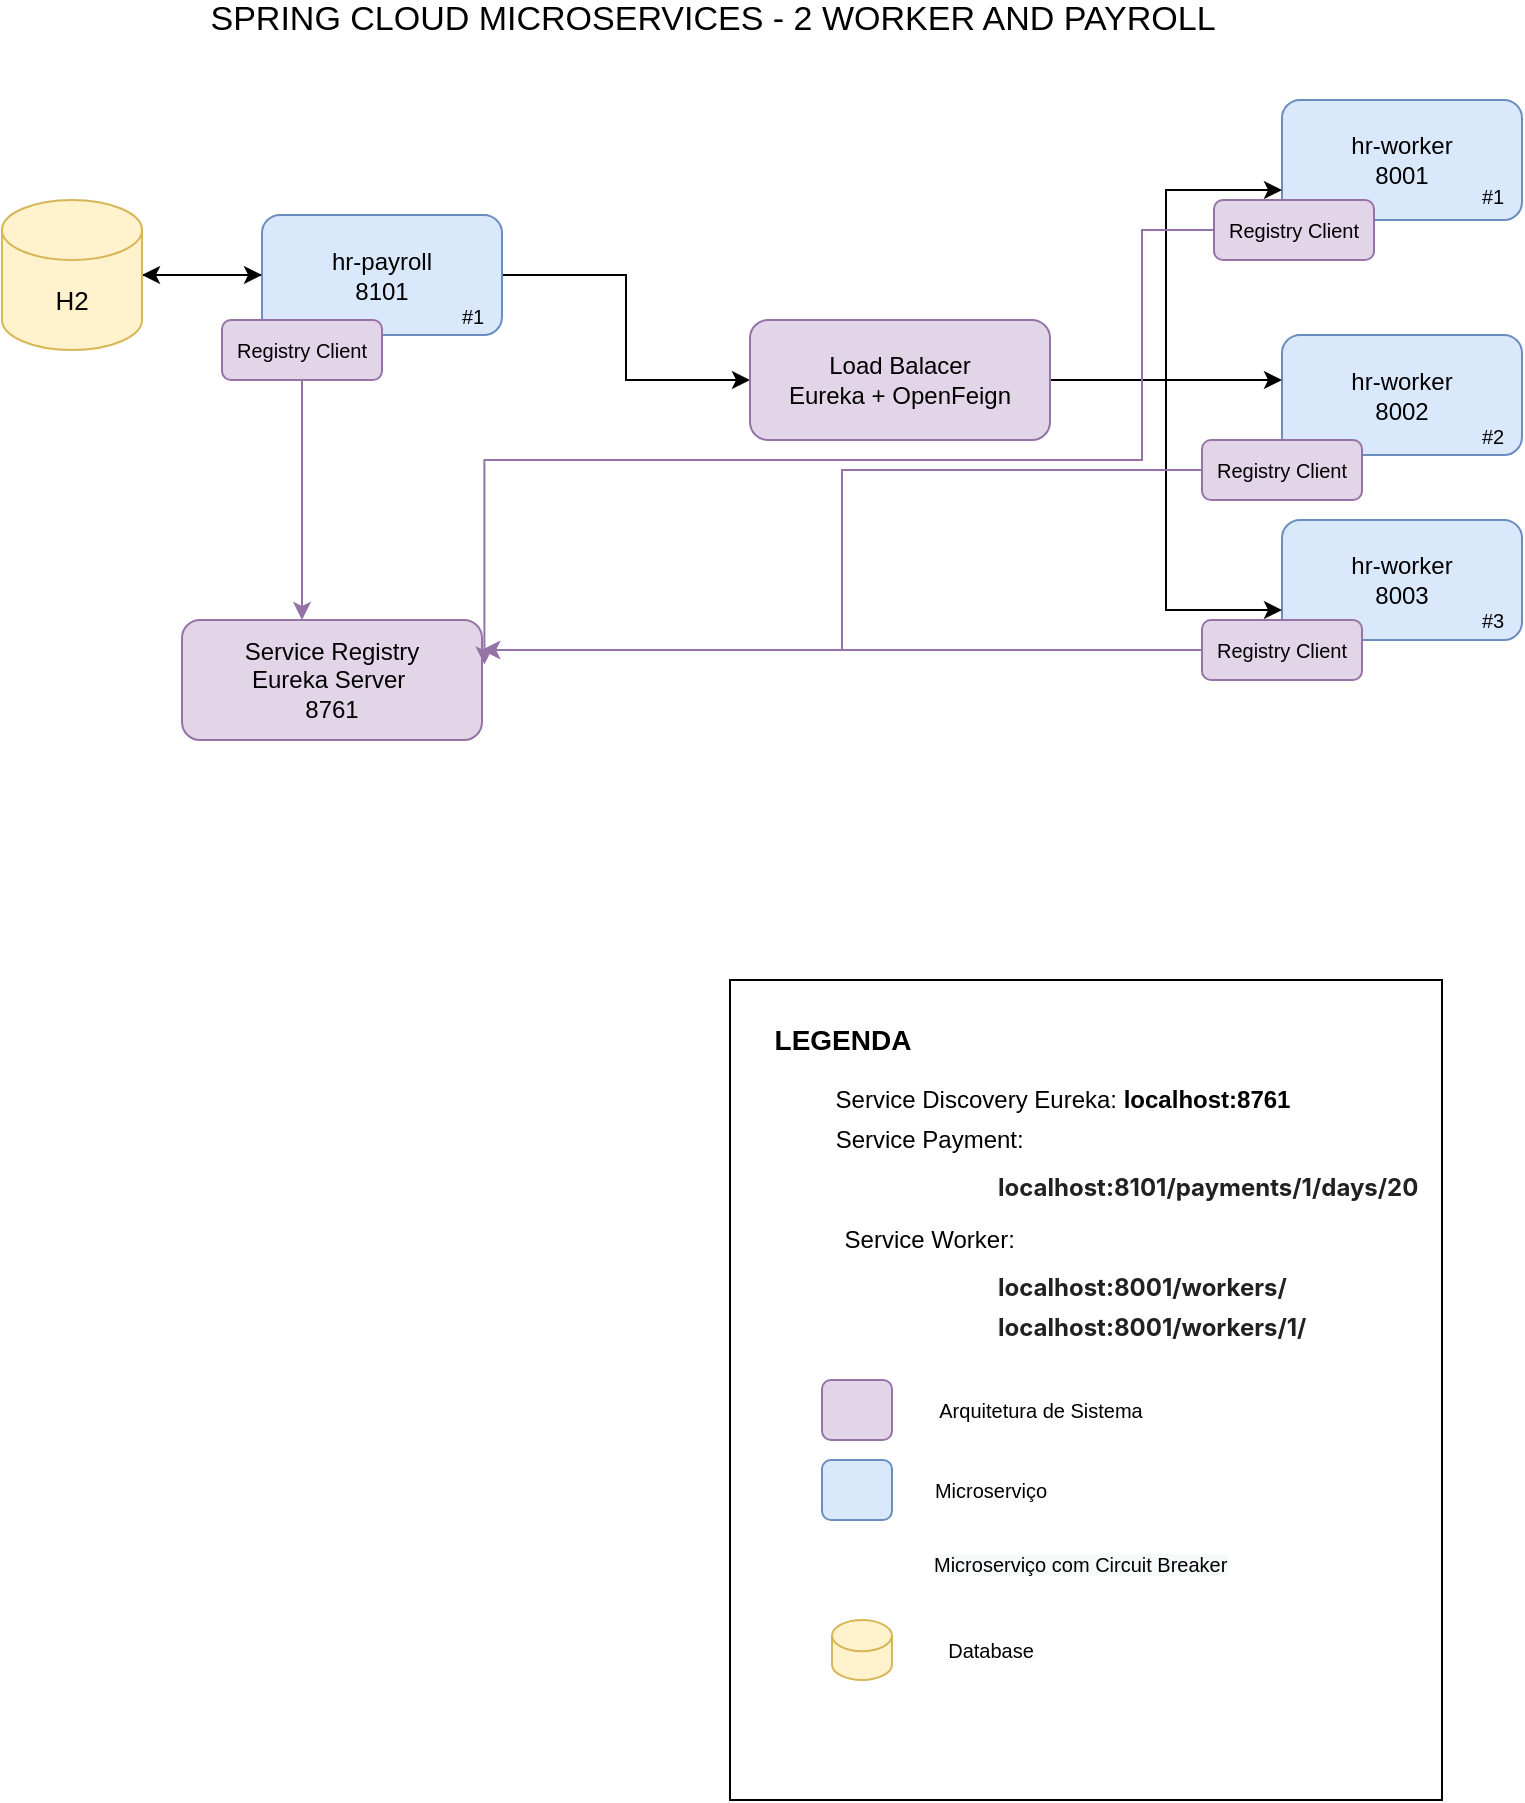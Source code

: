 <mxfile version="16.5.3" type="device"><diagram id="1bEMvcAfJl2qX9IE1g67" name="Page-1"><mxGraphModel dx="1038" dy="617" grid="1" gridSize="10" guides="1" tooltips="1" connect="1" arrows="1" fold="1" page="1" pageScale="1" pageWidth="827" pageHeight="1169" math="0" shadow="0"><root><mxCell id="0"/><mxCell id="1" parent="0"/><mxCell id="9oAoAfkJ_y66X4qHa8gD-11" value="" style="rounded=0;whiteSpace=wrap;html=1;" vertex="1" parent="1"><mxGeometry x="404" y="530" width="356" height="410" as="geometry"/></mxCell><mxCell id="zrGTvVkGDup4hxQ8Pklv-1" value="hr-worker&lt;br&gt;8001" style="rounded=1;whiteSpace=wrap;html=1;fillColor=#dae8fc;strokeColor=#6c8ebf;" parent="1" vertex="1"><mxGeometry x="680" y="90" width="120" height="60" as="geometry"/></mxCell><mxCell id="9oAoAfkJ_y66X4qHa8gD-27" style="edgeStyle=orthogonalEdgeStyle;rounded=0;orthogonalLoop=1;jettySize=auto;html=1;fontSize=13;" edge="1" parent="1" source="zrGTvVkGDup4hxQ8Pklv-2"><mxGeometry relative="1" as="geometry"><mxPoint x="110" y="177.5" as="targetPoint"/></mxGeometry></mxCell><mxCell id="9oAoAfkJ_y66X4qHa8gD-29" style="edgeStyle=orthogonalEdgeStyle;rounded=0;orthogonalLoop=1;jettySize=auto;html=1;fontSize=13;" edge="1" parent="1" source="zrGTvVkGDup4hxQ8Pklv-2" target="9oAoAfkJ_y66X4qHa8gD-28"><mxGeometry relative="1" as="geometry"/></mxCell><mxCell id="zrGTvVkGDup4hxQ8Pklv-2" value="hr-payroll&lt;br&gt;8101" style="rounded=1;whiteSpace=wrap;html=1;fillColor=#dae8fc;strokeColor=#6c8ebf;" parent="1" vertex="1"><mxGeometry x="170" y="147.5" width="120" height="60" as="geometry"/></mxCell><mxCell id="zrGTvVkGDup4hxQ8Pklv-5" value="&lt;font style=&quot;font-size: 17px&quot;&gt;SPRING CLOUD MICROSERVICES - 2 WORKER AND PAYROLL&lt;/font&gt;" style="text;html=1;align=center;verticalAlign=middle;resizable=0;points=[];autosize=1;strokeColor=none;fillColor=none;" parent="1" vertex="1"><mxGeometry x="135" y="40" width="520" height="20" as="geometry"/></mxCell><mxCell id="9oAoAfkJ_y66X4qHa8gD-1" value="Service Registry&lt;br&gt;Eureka Server&amp;nbsp;&lt;br&gt;8761" style="rounded=1;whiteSpace=wrap;html=1;fillColor=#e1d5e7;strokeColor=#9673a6;" vertex="1" parent="1"><mxGeometry x="130" y="350" width="150" height="60" as="geometry"/></mxCell><mxCell id="9oAoAfkJ_y66X4qHa8gD-4" value="Service Discovery Eureka: &lt;b&gt;localhost:8761&lt;/b&gt;" style="text;html=1;align=center;verticalAlign=middle;resizable=0;points=[];autosize=1;strokeColor=none;fillColor=none;" vertex="1" parent="1"><mxGeometry x="450" y="580" width="240" height="20" as="geometry"/></mxCell><mxCell id="9oAoAfkJ_y66X4qHa8gD-5" value="Service Payment:&amp;nbsp;" style="text;html=1;align=center;verticalAlign=middle;resizable=0;points=[];autosize=1;strokeColor=none;fillColor=none;" vertex="1" parent="1"><mxGeometry x="450" y="600" width="110" height="20" as="geometry"/></mxCell><mxCell id="9oAoAfkJ_y66X4qHa8gD-7" value="&lt;span style=&quot;color: rgb(33 , 33 , 33) ; font-family: &amp;#34;inter&amp;#34; , &amp;#34;opensans&amp;#34; , &amp;#34;helvetica&amp;#34; , &amp;#34;arial&amp;#34; , sans-serif ; font-size: 12px ; font-style: normal ; letter-spacing: normal ; text-align: left ; text-indent: 0px ; text-transform: none ; word-spacing: 0px ; background-color: rgb(255 , 255 , 255) ; display: inline ; float: none&quot;&gt;&lt;b&gt;localhost:8101/payments/1/days/20&lt;/b&gt;&lt;br&gt;&lt;/span&gt;" style="text;whiteSpace=wrap;html=1;" vertex="1" parent="1"><mxGeometry x="536" y="620" width="190" height="40" as="geometry"/></mxCell><mxCell id="9oAoAfkJ_y66X4qHa8gD-8" value="&lt;b style=&quot;color: rgb(33 , 33 , 33) ; font-family: &amp;#34;inter&amp;#34; , &amp;#34;opensans&amp;#34; , &amp;#34;helvetica&amp;#34; , &amp;#34;arial&amp;#34; , sans-serif ; font-size: 12px ; font-style: normal ; letter-spacing: normal ; text-align: left ; text-indent: 0px ; text-transform: none ; word-spacing: 0px&quot;&gt;localhost:8001/workers/&lt;/b&gt;" style="text;whiteSpace=wrap;html=1;" vertex="1" parent="1"><mxGeometry x="536" y="670" width="170" height="30" as="geometry"/></mxCell><mxCell id="9oAoAfkJ_y66X4qHa8gD-9" value="Service Worker:&amp;nbsp;" style="text;html=1;align=center;verticalAlign=middle;resizable=0;points=[];autosize=1;strokeColor=none;fillColor=none;" vertex="1" parent="1"><mxGeometry x="455" y="650" width="100" height="20" as="geometry"/></mxCell><mxCell id="9oAoAfkJ_y66X4qHa8gD-10" value="&lt;b style=&quot;color: rgb(33, 33, 33); font-family: inter, opensans, helvetica, arial, sans-serif; font-size: 12px; font-style: normal; letter-spacing: normal; text-align: left; text-indent: 0px; text-transform: none; word-spacing: 0px;&quot;&gt;localhost:8001/workers/1/&lt;/b&gt;" style="text;whiteSpace=wrap;html=1;" vertex="1" parent="1"><mxGeometry x="536" y="690" width="170" height="30" as="geometry"/></mxCell><mxCell id="9oAoAfkJ_y66X4qHa8gD-12" value="&lt;b&gt;&lt;font style=&quot;font-size: 14px&quot;&gt;LEGENDA&lt;/font&gt;&lt;/b&gt;" style="text;html=1;align=center;verticalAlign=middle;resizable=0;points=[];autosize=1;strokeColor=none;fillColor=none;" vertex="1" parent="1"><mxGeometry x="420" y="550" width="80" height="20" as="geometry"/></mxCell><mxCell id="9oAoAfkJ_y66X4qHa8gD-26" style="edgeStyle=orthogonalEdgeStyle;rounded=0;orthogonalLoop=1;jettySize=auto;html=1;entryX=0;entryY=0.5;entryDx=0;entryDy=0;fontSize=13;" edge="1" parent="1" source="9oAoAfkJ_y66X4qHa8gD-13" target="zrGTvVkGDup4hxQ8Pklv-2"><mxGeometry relative="1" as="geometry"><Array as="points"><mxPoint x="110" y="178"/><mxPoint x="110" y="178"/></Array></mxGeometry></mxCell><mxCell id="9oAoAfkJ_y66X4qHa8gD-13" value="&lt;span style=&quot;font-size: 13px&quot;&gt;H2&lt;/span&gt;" style="shape=cylinder3;whiteSpace=wrap;html=1;boundedLbl=1;backgroundOutline=1;size=15;fontSize=17;fillColor=#fff2cc;strokeColor=#d6b656;" vertex="1" parent="1"><mxGeometry x="40" y="140" width="70" height="75" as="geometry"/></mxCell><mxCell id="9oAoAfkJ_y66X4qHa8gD-19" value="" style="shape=image;verticalLabelPosition=bottom;labelBackgroundColor=default;verticalAlign=top;aspect=fixed;imageAspect=0;image=https://files.readme.io/8701241-small-Resilience4j.png;" vertex="1" parent="1"><mxGeometry x="260" y="132.5" width="30" height="30" as="geometry"/></mxCell><mxCell id="9oAoAfkJ_y66X4qHa8gD-23" value="hr-worker&lt;br&gt;8002" style="rounded=1;whiteSpace=wrap;html=1;fillColor=#dae8fc;strokeColor=#6c8ebf;" vertex="1" parent="1"><mxGeometry x="680" y="207.5" width="120" height="60" as="geometry"/></mxCell><mxCell id="9oAoAfkJ_y66X4qHa8gD-24" value="hr-worker&lt;br&gt;8003" style="rounded=1;whiteSpace=wrap;html=1;fillColor=#dae8fc;strokeColor=#6c8ebf;" vertex="1" parent="1"><mxGeometry x="680" y="300" width="120" height="60" as="geometry"/></mxCell><mxCell id="9oAoAfkJ_y66X4qHa8gD-30" style="edgeStyle=orthogonalEdgeStyle;rounded=0;orthogonalLoop=1;jettySize=auto;html=1;entryX=0;entryY=0.75;entryDx=0;entryDy=0;fontSize=13;" edge="1" parent="1" source="9oAoAfkJ_y66X4qHa8gD-28" target="zrGTvVkGDup4hxQ8Pklv-1"><mxGeometry relative="1" as="geometry"/></mxCell><mxCell id="9oAoAfkJ_y66X4qHa8gD-31" style="edgeStyle=orthogonalEdgeStyle;rounded=0;orthogonalLoop=1;jettySize=auto;html=1;fontSize=13;" edge="1" parent="1" source="9oAoAfkJ_y66X4qHa8gD-28"><mxGeometry relative="1" as="geometry"><mxPoint x="680" y="230" as="targetPoint"/><Array as="points"><mxPoint x="680" y="230"/></Array></mxGeometry></mxCell><mxCell id="9oAoAfkJ_y66X4qHa8gD-32" style="edgeStyle=orthogonalEdgeStyle;rounded=0;orthogonalLoop=1;jettySize=auto;html=1;entryX=0;entryY=0.75;entryDx=0;entryDy=0;fontSize=13;" edge="1" parent="1" source="9oAoAfkJ_y66X4qHa8gD-28" target="9oAoAfkJ_y66X4qHa8gD-24"><mxGeometry relative="1" as="geometry"/></mxCell><mxCell id="9oAoAfkJ_y66X4qHa8gD-28" value="Load Balacer&lt;br&gt;Eureka + OpenFeign" style="rounded=1;whiteSpace=wrap;html=1;fillColor=#e1d5e7;strokeColor=#9673a6;" vertex="1" parent="1"><mxGeometry x="414" y="200" width="150" height="60" as="geometry"/></mxCell><mxCell id="9oAoAfkJ_y66X4qHa8gD-41" style="edgeStyle=orthogonalEdgeStyle;rounded=0;orthogonalLoop=1;jettySize=auto;html=1;entryX=1.008;entryY=0.37;entryDx=0;entryDy=0;entryPerimeter=0;fontSize=10;fillColor=#e1d5e7;strokeColor=#9673a6;" edge="1" parent="1" source="9oAoAfkJ_y66X4qHa8gD-34" target="9oAoAfkJ_y66X4qHa8gD-1"><mxGeometry relative="1" as="geometry"><Array as="points"><mxPoint x="610" y="155"/><mxPoint x="610" y="270"/><mxPoint x="281" y="270"/></Array></mxGeometry></mxCell><mxCell id="9oAoAfkJ_y66X4qHa8gD-34" value="&lt;font style=&quot;font-size: 10px&quot;&gt;Registry&amp;nbsp;Client&lt;/font&gt;" style="rounded=1;whiteSpace=wrap;html=1;fillColor=#e1d5e7;strokeColor=#9673a6;" vertex="1" parent="1"><mxGeometry x="646" y="140" width="80" height="30" as="geometry"/></mxCell><mxCell id="9oAoAfkJ_y66X4qHa8gD-35" style="edgeStyle=orthogonalEdgeStyle;rounded=0;orthogonalLoop=1;jettySize=auto;html=1;exitX=0.5;exitY=1;exitDx=0;exitDy=0;fontSize=10;" edge="1" parent="1" source="9oAoAfkJ_y66X4qHa8gD-34" target="9oAoAfkJ_y66X4qHa8gD-34"><mxGeometry relative="1" as="geometry"/></mxCell><mxCell id="9oAoAfkJ_y66X4qHa8gD-42" style="edgeStyle=orthogonalEdgeStyle;rounded=0;orthogonalLoop=1;jettySize=auto;html=1;entryX=1;entryY=0.25;entryDx=0;entryDy=0;fontSize=10;fillColor=#e1d5e7;strokeColor=#9673a6;" edge="1" parent="1" source="9oAoAfkJ_y66X4qHa8gD-36" target="9oAoAfkJ_y66X4qHa8gD-1"><mxGeometry relative="1" as="geometry"/></mxCell><mxCell id="9oAoAfkJ_y66X4qHa8gD-36" value="&lt;font style=&quot;font-size: 10px&quot;&gt;Registry&amp;nbsp;Client&lt;/font&gt;" style="rounded=1;whiteSpace=wrap;html=1;fillColor=#e1d5e7;strokeColor=#9673a6;" vertex="1" parent="1"><mxGeometry x="640" y="260" width="80" height="30" as="geometry"/></mxCell><mxCell id="9oAoAfkJ_y66X4qHa8gD-43" style="edgeStyle=orthogonalEdgeStyle;rounded=0;orthogonalLoop=1;jettySize=auto;html=1;entryX=1;entryY=0.25;entryDx=0;entryDy=0;fontSize=10;fillColor=#e1d5e7;strokeColor=#9673a6;" edge="1" parent="1" source="9oAoAfkJ_y66X4qHa8gD-37" target="9oAoAfkJ_y66X4qHa8gD-1"><mxGeometry relative="1" as="geometry"/></mxCell><mxCell id="9oAoAfkJ_y66X4qHa8gD-37" value="&lt;font style=&quot;font-size: 10px&quot;&gt;Registry&amp;nbsp;Client&lt;/font&gt;" style="rounded=1;whiteSpace=wrap;html=1;fillColor=#e1d5e7;strokeColor=#9673a6;" vertex="1" parent="1"><mxGeometry x="640" y="350" width="80" height="30" as="geometry"/></mxCell><mxCell id="9oAoAfkJ_y66X4qHa8gD-39" style="edgeStyle=orthogonalEdgeStyle;rounded=0;orthogonalLoop=1;jettySize=auto;html=1;fontSize=10;fillColor=#e1d5e7;strokeColor=#9673a6;" edge="1" parent="1" source="9oAoAfkJ_y66X4qHa8gD-38"><mxGeometry relative="1" as="geometry"><mxPoint x="190" y="350" as="targetPoint"/><Array as="points"><mxPoint x="190" y="350"/></Array></mxGeometry></mxCell><mxCell id="9oAoAfkJ_y66X4qHa8gD-38" value="&lt;font style=&quot;font-size: 10px&quot;&gt;Registry&amp;nbsp;Client&lt;/font&gt;" style="rounded=1;whiteSpace=wrap;html=1;fillColor=#e1d5e7;strokeColor=#9673a6;" vertex="1" parent="1"><mxGeometry x="150" y="200" width="80" height="30" as="geometry"/></mxCell><mxCell id="9oAoAfkJ_y66X4qHa8gD-44" value="" style="rounded=1;whiteSpace=wrap;html=1;fontSize=10;fillColor=#e1d5e7;strokeColor=#9673a6;" vertex="1" parent="1"><mxGeometry x="450" y="730" width="35" height="30" as="geometry"/></mxCell><mxCell id="9oAoAfkJ_y66X4qHa8gD-45" value="" style="rounded=1;whiteSpace=wrap;html=1;fontSize=10;fillColor=#dae8fc;strokeColor=#6c8ebf;" vertex="1" parent="1"><mxGeometry x="450" y="770" width="35" height="30" as="geometry"/></mxCell><mxCell id="9oAoAfkJ_y66X4qHa8gD-46" value="Arquitetura de Sistema" style="text;html=1;align=center;verticalAlign=middle;resizable=0;points=[];autosize=1;strokeColor=none;fillColor=none;fontSize=10;" vertex="1" parent="1"><mxGeometry x="499" y="735" width="120" height="20" as="geometry"/></mxCell><mxCell id="9oAoAfkJ_y66X4qHa8gD-47" value="Microserviço" style="text;html=1;align=center;verticalAlign=middle;resizable=0;points=[];autosize=1;strokeColor=none;fillColor=none;fontSize=10;" vertex="1" parent="1"><mxGeometry x="499" y="775" width="70" height="20" as="geometry"/></mxCell><mxCell id="9oAoAfkJ_y66X4qHa8gD-48" value="" style="shape=image;verticalLabelPosition=bottom;labelBackgroundColor=default;verticalAlign=top;aspect=fixed;imageAspect=0;image=https://files.readme.io/8701241-small-Resilience4j.png;" vertex="1" parent="1"><mxGeometry x="455" y="810" width="30" height="30" as="geometry"/></mxCell><mxCell id="9oAoAfkJ_y66X4qHa8gD-49" value="&lt;span style=&quot;color: rgb(0 , 0 , 0) ; font-family: &amp;#34;helvetica&amp;#34; ; font-size: 10px ; font-style: normal ; font-weight: 400 ; letter-spacing: normal ; text-align: center ; text-indent: 0px ; text-transform: none ; word-spacing: 0px ; background-color: rgb(248 , 249 , 250) ; display: inline ; float: none&quot;&gt;Microserviço com Circuit Breaker&lt;/span&gt;" style="text;whiteSpace=wrap;html=1;fontSize=10;" vertex="1" parent="1"><mxGeometry x="504" y="810" width="150" height="30" as="geometry"/></mxCell><mxCell id="9oAoAfkJ_y66X4qHa8gD-50" value="#1" style="text;html=1;align=center;verticalAlign=middle;resizable=0;points=[];autosize=1;strokeColor=none;fillColor=none;fontSize=10;" vertex="1" parent="1"><mxGeometry x="260" y="187.5" width="30" height="20" as="geometry"/></mxCell><mxCell id="9oAoAfkJ_y66X4qHa8gD-51" value="#1" style="text;html=1;align=center;verticalAlign=middle;resizable=0;points=[];autosize=1;strokeColor=none;fillColor=none;fontSize=10;" vertex="1" parent="1"><mxGeometry x="770" y="127.5" width="30" height="20" as="geometry"/></mxCell><mxCell id="9oAoAfkJ_y66X4qHa8gD-52" value="#2" style="text;html=1;align=center;verticalAlign=middle;resizable=0;points=[];autosize=1;strokeColor=none;fillColor=none;fontSize=10;" vertex="1" parent="1"><mxGeometry x="770" y="247.5" width="30" height="20" as="geometry"/></mxCell><mxCell id="9oAoAfkJ_y66X4qHa8gD-53" value="#3" style="text;html=1;align=center;verticalAlign=middle;resizable=0;points=[];autosize=1;strokeColor=none;fillColor=none;fontSize=10;" vertex="1" parent="1"><mxGeometry x="770" y="340" width="30" height="20" as="geometry"/></mxCell><mxCell id="9oAoAfkJ_y66X4qHa8gD-54" value="" style="shape=cylinder3;whiteSpace=wrap;html=1;boundedLbl=1;backgroundOutline=1;size=7.8;fontSize=17;fillColor=#fff2cc;strokeColor=#d6b656;" vertex="1" parent="1"><mxGeometry x="455" y="850" width="30" height="30" as="geometry"/></mxCell><mxCell id="9oAoAfkJ_y66X4qHa8gD-55" value="Database" style="text;html=1;align=center;verticalAlign=middle;resizable=0;points=[];autosize=1;strokeColor=none;fillColor=none;fontSize=10;" vertex="1" parent="1"><mxGeometry x="504" y="855" width="60" height="20" as="geometry"/></mxCell></root></mxGraphModel></diagram></mxfile>
